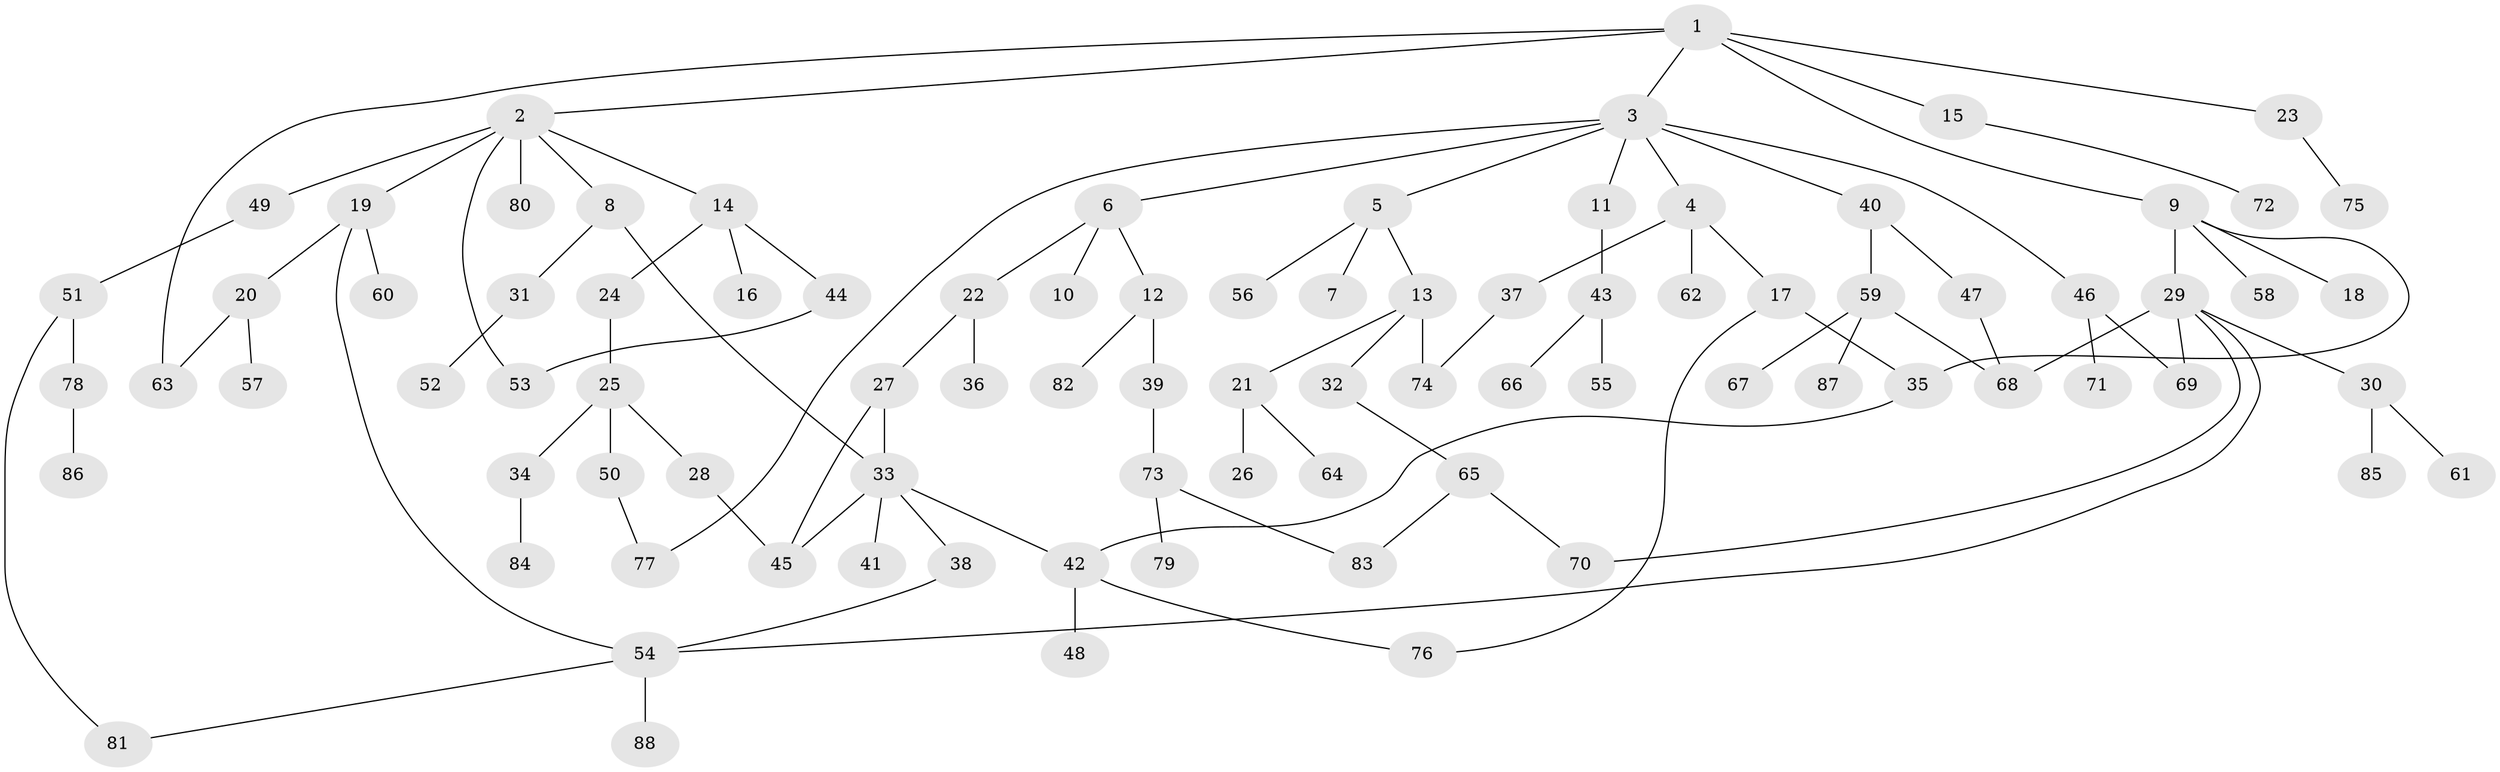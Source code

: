 // Generated by graph-tools (version 1.1) at 2025/13/03/09/25 04:13:20]
// undirected, 88 vertices, 105 edges
graph export_dot {
graph [start="1"]
  node [color=gray90,style=filled];
  1;
  2;
  3;
  4;
  5;
  6;
  7;
  8;
  9;
  10;
  11;
  12;
  13;
  14;
  15;
  16;
  17;
  18;
  19;
  20;
  21;
  22;
  23;
  24;
  25;
  26;
  27;
  28;
  29;
  30;
  31;
  32;
  33;
  34;
  35;
  36;
  37;
  38;
  39;
  40;
  41;
  42;
  43;
  44;
  45;
  46;
  47;
  48;
  49;
  50;
  51;
  52;
  53;
  54;
  55;
  56;
  57;
  58;
  59;
  60;
  61;
  62;
  63;
  64;
  65;
  66;
  67;
  68;
  69;
  70;
  71;
  72;
  73;
  74;
  75;
  76;
  77;
  78;
  79;
  80;
  81;
  82;
  83;
  84;
  85;
  86;
  87;
  88;
  1 -- 2;
  1 -- 3;
  1 -- 9;
  1 -- 15;
  1 -- 23;
  1 -- 63;
  2 -- 8;
  2 -- 14;
  2 -- 19;
  2 -- 49;
  2 -- 53;
  2 -- 80;
  3 -- 4;
  3 -- 5;
  3 -- 6;
  3 -- 11;
  3 -- 40;
  3 -- 46;
  3 -- 77;
  4 -- 17;
  4 -- 37;
  4 -- 62;
  5 -- 7;
  5 -- 13;
  5 -- 56;
  6 -- 10;
  6 -- 12;
  6 -- 22;
  8 -- 31;
  8 -- 33;
  9 -- 18;
  9 -- 29;
  9 -- 35;
  9 -- 58;
  11 -- 43;
  12 -- 39;
  12 -- 82;
  13 -- 21;
  13 -- 32;
  13 -- 74;
  14 -- 16;
  14 -- 24;
  14 -- 44;
  15 -- 72;
  17 -- 35;
  17 -- 76;
  19 -- 20;
  19 -- 54;
  19 -- 60;
  20 -- 57;
  20 -- 63;
  21 -- 26;
  21 -- 64;
  22 -- 27;
  22 -- 36;
  23 -- 75;
  24 -- 25;
  25 -- 28;
  25 -- 34;
  25 -- 50;
  27 -- 33;
  27 -- 45;
  28 -- 45;
  29 -- 30;
  29 -- 68;
  29 -- 69;
  29 -- 70;
  29 -- 54;
  30 -- 61;
  30 -- 85;
  31 -- 52;
  32 -- 65;
  33 -- 38;
  33 -- 41;
  33 -- 45;
  33 -- 42;
  34 -- 84;
  35 -- 42;
  37 -- 74;
  38 -- 54;
  39 -- 73;
  40 -- 47;
  40 -- 59;
  42 -- 48;
  42 -- 76;
  43 -- 55;
  43 -- 66;
  44 -- 53;
  46 -- 71;
  46 -- 69;
  47 -- 68;
  49 -- 51;
  50 -- 77;
  51 -- 78;
  51 -- 81;
  54 -- 88;
  54 -- 81;
  59 -- 67;
  59 -- 87;
  59 -- 68;
  65 -- 70;
  65 -- 83;
  73 -- 79;
  73 -- 83;
  78 -- 86;
}
